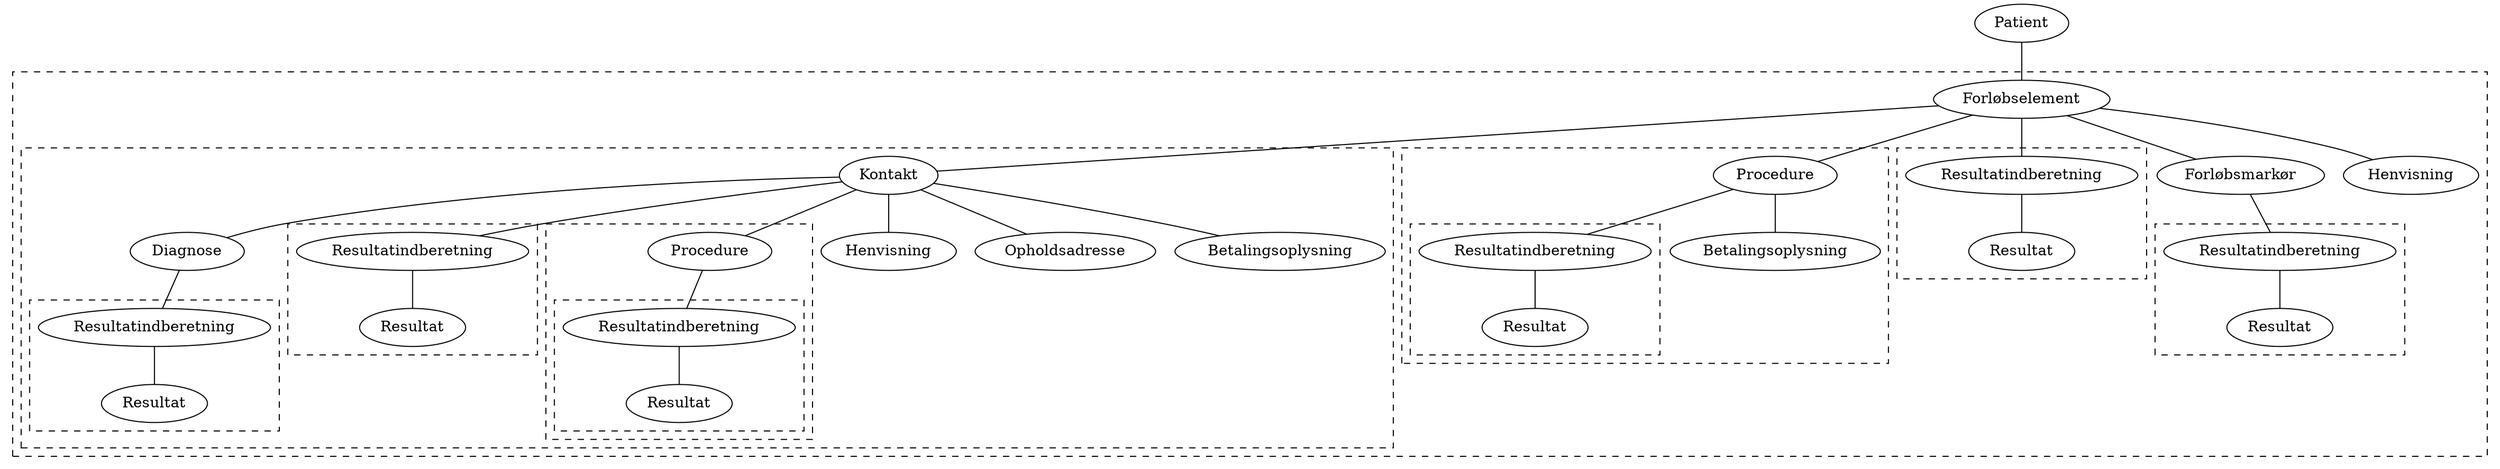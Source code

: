 graph {
    graph[style=dashed]
    p -- f
    subgraph cluster_f {
        f -- k
        f -- fp
        f -- fri
        f -- fm
        f -- fh
        fm -- fmri
        subgraph cluster_fmri {
            fmri -- fmr
        }
        subgraph cluster_fp {
            fp -- fpri
            fp -- fpbo
            subgraph cluster_fpri {
                fpri -- fpr
            }
        }
        subgraph cluster_k {
            k -- d
            k -- kri
            k -- kp
            d -- dri
            k -- kh
            k -- oa
            k -- kbo
            subgraph cluster_dri {
                dri -- dr
            }
            subgraph cluster_kp {
                kp -- kpri
                subgraph cluster_kpri {
                    kpri -- kpr
                }
            }
            subgraph cluster_kri {
                kri -- kr
            }
            
        }
        subgraph cluster_fri {
            fri -- fr
        }
    
    }
    
    kbo[label=Betalingsoplysning]
    fpbo[label=Betalingsoplysning]
    oa[label=Opholdsadresse]
    kh[label=Henvisning]
    fh[label=Henvisning]
    p[label=Patient]
    fm[label=Forløbsmarkør]
    f[label=Forløbselement]
    fp[label=Procedure]
    kp[label=Procedure]
    fmri[label=Resultatindberetning]
    fri[label=Resultatindberetning]
    kri[label=Resultatindberetning]
    fpri[label=Resultatindberetning]
    kpri[label=Resultatindberetning]
    dri[label=Resultatindberetning]

    fmr[label=Resultat]
    fr[label=Resultat]
    kr[label=Resultat]
    fpr[label=Resultat]
    kpr[label=Resultat]
    dr[label=Resultat]

    d[label=Diagnose]
    k[label=Kontakt]
}